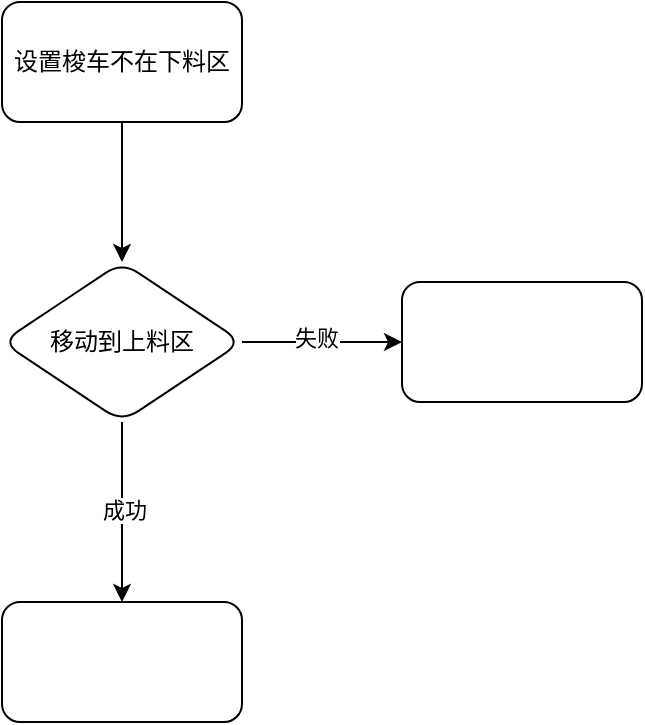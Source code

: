 <mxfile version="27.0.6">
  <diagram name="第 1 页" id="w6NTXWHTGnCcxoUcVFE5">
    <mxGraphModel dx="1205" dy="781" grid="1" gridSize="10" guides="1" tooltips="1" connect="1" arrows="1" fold="1" page="1" pageScale="1" pageWidth="827" pageHeight="1169" math="0" shadow="0">
      <root>
        <mxCell id="0" />
        <mxCell id="1" parent="0" />
        <mxCell id="-8qmdyV65O0BkZWv2ju7-3" value="" style="edgeStyle=orthogonalEdgeStyle;rounded=0;orthogonalLoop=1;jettySize=auto;html=1;" parent="1" source="-8qmdyV65O0BkZWv2ju7-1" target="-8qmdyV65O0BkZWv2ju7-2" edge="1">
          <mxGeometry relative="1" as="geometry" />
        </mxCell>
        <mxCell id="-8qmdyV65O0BkZWv2ju7-1" value="设置梭车不在下料区" style="rounded=1;whiteSpace=wrap;html=1;" parent="1" vertex="1">
          <mxGeometry x="250" y="130" width="120" height="60" as="geometry" />
        </mxCell>
        <mxCell id="-8qmdyV65O0BkZWv2ju7-7" value="" style="edgeStyle=orthogonalEdgeStyle;rounded=0;orthogonalLoop=1;jettySize=auto;html=1;" parent="1" source="-8qmdyV65O0BkZWv2ju7-2" target="-8qmdyV65O0BkZWv2ju7-6" edge="1">
          <mxGeometry relative="1" as="geometry">
            <Array as="points">
              <mxPoint x="310" y="360" />
              <mxPoint x="310" y="360" />
            </Array>
          </mxGeometry>
        </mxCell>
        <mxCell id="-8qmdyV65O0BkZWv2ju7-9" value="成功" style="edgeLabel;html=1;align=center;verticalAlign=middle;resizable=0;points=[];" parent="-8qmdyV65O0BkZWv2ju7-7" vertex="1" connectable="0">
          <mxGeometry x="-0.037" y="1" relative="1" as="geometry">
            <mxPoint as="offset" />
          </mxGeometry>
        </mxCell>
        <mxCell id="-8qmdyV65O0BkZWv2ju7-11" value="" style="edgeStyle=orthogonalEdgeStyle;rounded=0;orthogonalLoop=1;jettySize=auto;html=1;" parent="1" source="-8qmdyV65O0BkZWv2ju7-2" target="-8qmdyV65O0BkZWv2ju7-10" edge="1">
          <mxGeometry relative="1" as="geometry" />
        </mxCell>
        <mxCell id="-8qmdyV65O0BkZWv2ju7-12" value="失败" style="edgeLabel;html=1;align=center;verticalAlign=middle;resizable=0;points=[];" parent="-8qmdyV65O0BkZWv2ju7-11" vertex="1" connectable="0">
          <mxGeometry x="-0.075" y="2" relative="1" as="geometry">
            <mxPoint as="offset" />
          </mxGeometry>
        </mxCell>
        <mxCell id="-8qmdyV65O0BkZWv2ju7-2" value="移动到上料区" style="rhombus;whiteSpace=wrap;html=1;rounded=1;" parent="1" vertex="1">
          <mxGeometry x="250" y="260" width="120" height="80" as="geometry" />
        </mxCell>
        <mxCell id="-8qmdyV65O0BkZWv2ju7-6" value="" style="whiteSpace=wrap;html=1;rounded=1;" parent="1" vertex="1">
          <mxGeometry x="250" y="430" width="120" height="60" as="geometry" />
        </mxCell>
        <mxCell id="-8qmdyV65O0BkZWv2ju7-10" value="" style="whiteSpace=wrap;html=1;rounded=1;" parent="1" vertex="1">
          <mxGeometry x="450" y="270" width="120" height="60" as="geometry" />
        </mxCell>
      </root>
    </mxGraphModel>
  </diagram>
</mxfile>
